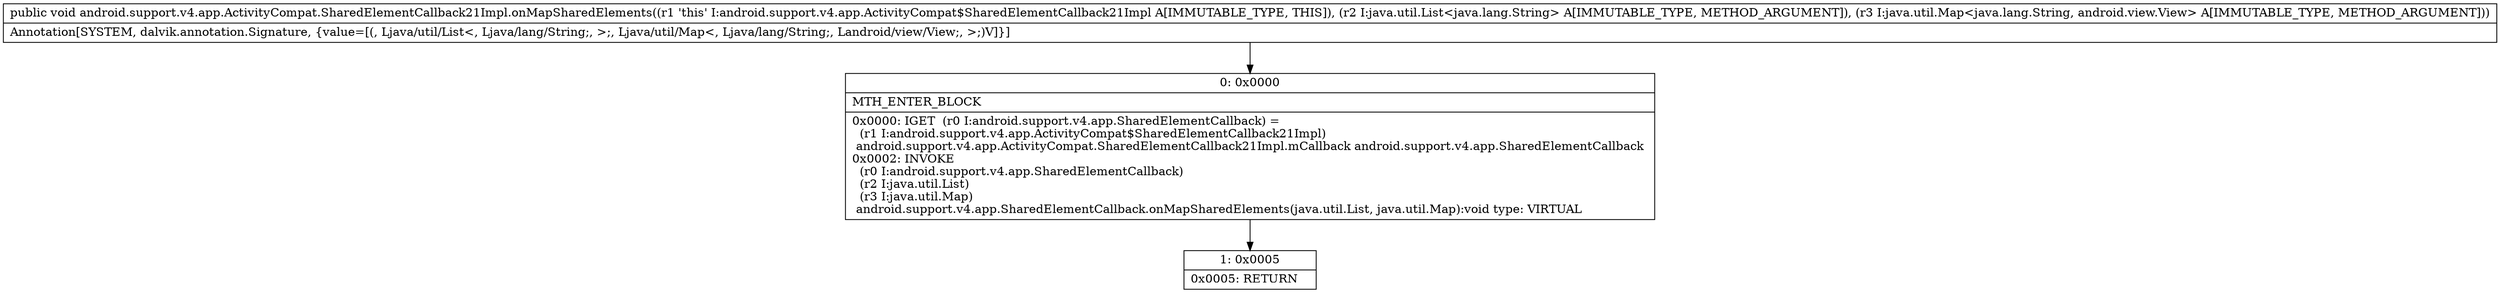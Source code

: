 digraph "CFG forandroid.support.v4.app.ActivityCompat.SharedElementCallback21Impl.onMapSharedElements(Ljava\/util\/List;Ljava\/util\/Map;)V" {
Node_0 [shape=record,label="{0\:\ 0x0000|MTH_ENTER_BLOCK\l|0x0000: IGET  (r0 I:android.support.v4.app.SharedElementCallback) = \l  (r1 I:android.support.v4.app.ActivityCompat$SharedElementCallback21Impl)\l android.support.v4.app.ActivityCompat.SharedElementCallback21Impl.mCallback android.support.v4.app.SharedElementCallback \l0x0002: INVOKE  \l  (r0 I:android.support.v4.app.SharedElementCallback)\l  (r2 I:java.util.List)\l  (r3 I:java.util.Map)\l android.support.v4.app.SharedElementCallback.onMapSharedElements(java.util.List, java.util.Map):void type: VIRTUAL \l}"];
Node_1 [shape=record,label="{1\:\ 0x0005|0x0005: RETURN   \l}"];
MethodNode[shape=record,label="{public void android.support.v4.app.ActivityCompat.SharedElementCallback21Impl.onMapSharedElements((r1 'this' I:android.support.v4.app.ActivityCompat$SharedElementCallback21Impl A[IMMUTABLE_TYPE, THIS]), (r2 I:java.util.List\<java.lang.String\> A[IMMUTABLE_TYPE, METHOD_ARGUMENT]), (r3 I:java.util.Map\<java.lang.String, android.view.View\> A[IMMUTABLE_TYPE, METHOD_ARGUMENT]))  | Annotation[SYSTEM, dalvik.annotation.Signature, \{value=[(, Ljava\/util\/List\<, Ljava\/lang\/String;, \>;, Ljava\/util\/Map\<, Ljava\/lang\/String;, Landroid\/view\/View;, \>;)V]\}]\l}"];
MethodNode -> Node_0;
Node_0 -> Node_1;
}

